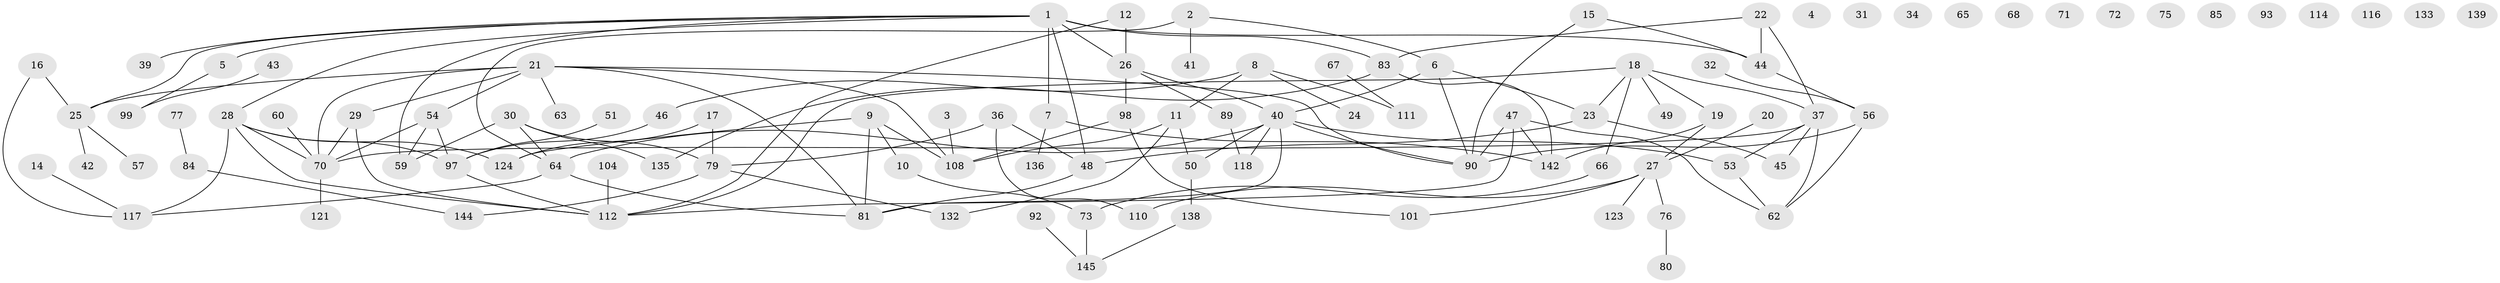 // original degree distribution, {6: 0.020689655172413793, 3: 0.18620689655172415, 1: 0.1793103448275862, 0: 0.0896551724137931, 2: 0.3103448275862069, 4: 0.11724137931034483, 8: 0.006896551724137931, 5: 0.07586206896551724, 7: 0.013793103448275862}
// Generated by graph-tools (version 1.1) at 2025/41/03/06/25 10:41:19]
// undirected, 102 vertices, 134 edges
graph export_dot {
graph [start="1"]
  node [color=gray90,style=filled];
  1 [super="+91"];
  2 [super="+55"];
  3;
  4;
  5 [super="+58"];
  6 [super="+13"];
  7;
  8 [super="+100"];
  9 [super="+38"];
  10;
  11 [super="+74"];
  12;
  14 [super="+128"];
  15 [super="+52"];
  16;
  17;
  18 [super="+103"];
  19;
  20;
  21 [super="+86"];
  22;
  23 [super="+33"];
  24;
  25;
  26;
  27 [super="+87"];
  28 [super="+94"];
  29 [super="+69"];
  30 [super="+35"];
  31;
  32;
  34 [super="+88"];
  36;
  37 [super="+137"];
  39;
  40 [super="+126"];
  41 [super="+61"];
  42 [super="+105"];
  43 [super="+78"];
  44 [super="+131"];
  45 [super="+109"];
  46 [super="+143"];
  47 [super="+96"];
  48 [super="+115"];
  49;
  50;
  51;
  53 [super="+102"];
  54;
  56 [super="+122"];
  57;
  59;
  60 [super="+95"];
  62 [super="+120"];
  63;
  64 [super="+119"];
  65;
  66;
  67;
  68;
  70 [super="+130"];
  71;
  72;
  73 [super="+82"];
  75;
  76;
  77;
  79 [super="+113"];
  80;
  81 [super="+141"];
  83;
  84;
  85;
  89 [super="+125"];
  90 [super="+107"];
  92;
  93;
  97 [super="+106"];
  98 [super="+140"];
  99;
  101;
  104;
  108 [super="+134"];
  110;
  111;
  112 [super="+127"];
  114;
  116;
  117 [super="+129"];
  118;
  121;
  123;
  124;
  132;
  133;
  135;
  136;
  138;
  139;
  142;
  144;
  145;
  1 -- 5;
  1 -- 28;
  1 -- 39;
  1 -- 48 [weight=2];
  1 -- 83;
  1 -- 7;
  1 -- 25;
  1 -- 26;
  1 -- 59;
  1 -- 44;
  2 -- 64;
  2 -- 41;
  2 -- 6;
  3 -- 108;
  5 -- 99;
  6 -- 90;
  6 -- 40;
  6 -- 23;
  7 -- 136;
  7 -- 142;
  8 -- 24;
  8 -- 46;
  8 -- 11;
  8 -- 111;
  9 -- 81;
  9 -- 108;
  9 -- 10;
  9 -- 124;
  10 -- 73;
  11 -- 108;
  11 -- 50;
  11 -- 132;
  12 -- 26;
  12 -- 112;
  14 -- 117;
  15 -- 90;
  15 -- 44;
  16 -- 25;
  16 -- 117;
  17 -- 79;
  17 -- 124;
  18 -- 19;
  18 -- 112;
  18 -- 49;
  18 -- 66;
  18 -- 37;
  18 -- 23;
  19 -- 142;
  19 -- 27;
  20 -- 27;
  21 -- 25;
  21 -- 29;
  21 -- 54;
  21 -- 63;
  21 -- 90;
  21 -- 70;
  21 -- 108;
  21 -- 81;
  22 -- 44;
  22 -- 83;
  22 -- 37;
  23 -- 48;
  23 -- 45;
  25 -- 57;
  25 -- 42;
  26 -- 40;
  26 -- 89;
  26 -- 98;
  27 -- 76;
  27 -- 110;
  27 -- 123;
  27 -- 101;
  28 -- 97;
  28 -- 117;
  28 -- 124;
  28 -- 70;
  28 -- 112;
  29 -- 112;
  29 -- 70;
  30 -- 59;
  30 -- 64;
  30 -- 79;
  30 -- 135;
  32 -- 56;
  36 -- 110;
  36 -- 48;
  36 -- 79;
  37 -- 53;
  37 -- 70;
  37 -- 62;
  37 -- 45;
  40 -- 50;
  40 -- 118;
  40 -- 64;
  40 -- 90;
  40 -- 81;
  40 -- 53;
  43 -- 99;
  44 -- 56;
  46 -- 97;
  47 -- 90;
  47 -- 112;
  47 -- 62;
  47 -- 142;
  48 -- 81;
  50 -- 138;
  51 -- 97;
  53 -- 62;
  54 -- 59;
  54 -- 70;
  54 -- 97;
  56 -- 62;
  56 -- 90 [weight=2];
  60 -- 70;
  64 -- 117;
  64 -- 81;
  66 -- 73;
  67 -- 111;
  70 -- 121;
  73 -- 145;
  76 -- 80;
  77 -- 84;
  79 -- 132;
  79 -- 144;
  83 -- 135;
  83 -- 142;
  84 -- 144;
  89 -- 118;
  92 -- 145;
  97 -- 112;
  98 -- 108 [weight=2];
  98 -- 101;
  104 -- 112;
  138 -- 145;
}
